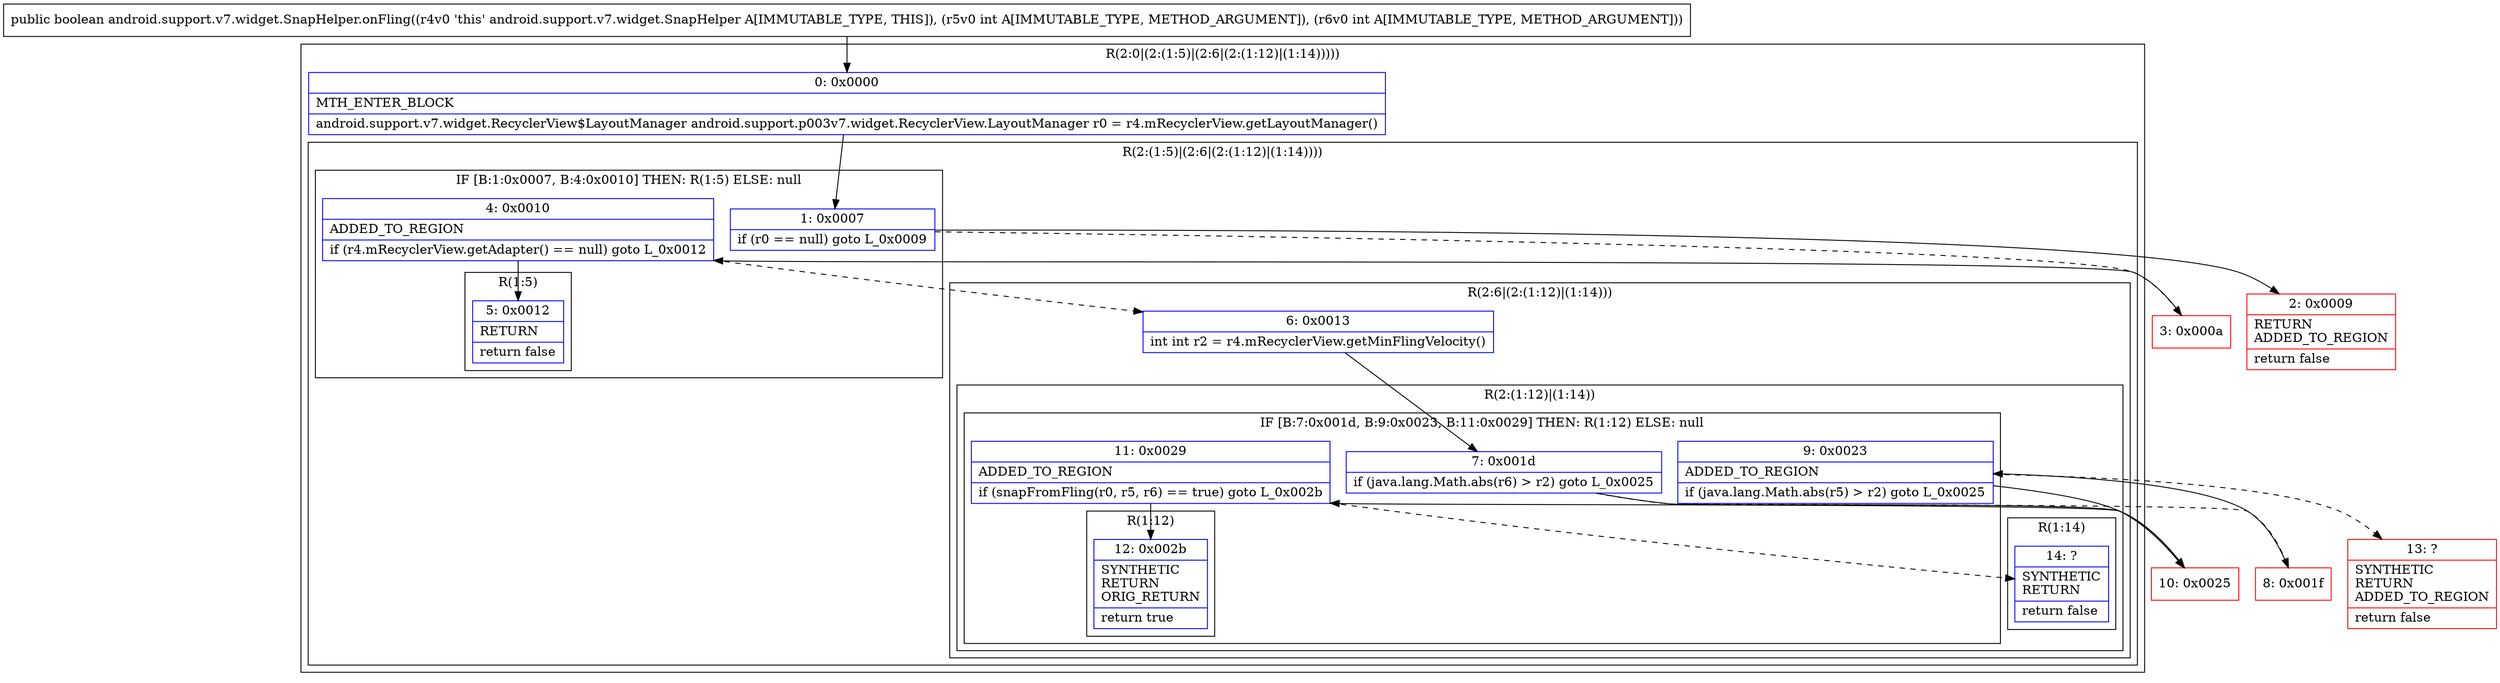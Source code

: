 digraph "CFG forandroid.support.v7.widget.SnapHelper.onFling(II)Z" {
subgraph cluster_Region_880479255 {
label = "R(2:0|(2:(1:5)|(2:6|(2:(1:12)|(1:14)))))";
node [shape=record,color=blue];
Node_0 [shape=record,label="{0\:\ 0x0000|MTH_ENTER_BLOCK\l|android.support.v7.widget.RecyclerView$LayoutManager android.support.p003v7.widget.RecyclerView.LayoutManager r0 = r4.mRecyclerView.getLayoutManager()\l}"];
subgraph cluster_Region_1535107821 {
label = "R(2:(1:5)|(2:6|(2:(1:12)|(1:14))))";
node [shape=record,color=blue];
subgraph cluster_IfRegion_1029945579 {
label = "IF [B:1:0x0007, B:4:0x0010] THEN: R(1:5) ELSE: null";
node [shape=record,color=blue];
Node_1 [shape=record,label="{1\:\ 0x0007|if (r0 == null) goto L_0x0009\l}"];
Node_4 [shape=record,label="{4\:\ 0x0010|ADDED_TO_REGION\l|if (r4.mRecyclerView.getAdapter() == null) goto L_0x0012\l}"];
subgraph cluster_Region_1830870199 {
label = "R(1:5)";
node [shape=record,color=blue];
Node_5 [shape=record,label="{5\:\ 0x0012|RETURN\l|return false\l}"];
}
}
subgraph cluster_Region_2083854176 {
label = "R(2:6|(2:(1:12)|(1:14)))";
node [shape=record,color=blue];
Node_6 [shape=record,label="{6\:\ 0x0013|int int r2 = r4.mRecyclerView.getMinFlingVelocity()\l}"];
subgraph cluster_Region_1321393343 {
label = "R(2:(1:12)|(1:14))";
node [shape=record,color=blue];
subgraph cluster_IfRegion_157739447 {
label = "IF [B:7:0x001d, B:9:0x0023, B:11:0x0029] THEN: R(1:12) ELSE: null";
node [shape=record,color=blue];
Node_7 [shape=record,label="{7\:\ 0x001d|if (java.lang.Math.abs(r6) \> r2) goto L_0x0025\l}"];
Node_9 [shape=record,label="{9\:\ 0x0023|ADDED_TO_REGION\l|if (java.lang.Math.abs(r5) \> r2) goto L_0x0025\l}"];
Node_11 [shape=record,label="{11\:\ 0x0029|ADDED_TO_REGION\l|if (snapFromFling(r0, r5, r6) == true) goto L_0x002b\l}"];
subgraph cluster_Region_1379494669 {
label = "R(1:12)";
node [shape=record,color=blue];
Node_12 [shape=record,label="{12\:\ 0x002b|SYNTHETIC\lRETURN\lORIG_RETURN\l|return true\l}"];
}
}
subgraph cluster_Region_1987412781 {
label = "R(1:14)";
node [shape=record,color=blue];
Node_14 [shape=record,label="{14\:\ ?|SYNTHETIC\lRETURN\l|return false\l}"];
}
}
}
}
}
Node_2 [shape=record,color=red,label="{2\:\ 0x0009|RETURN\lADDED_TO_REGION\l|return false\l}"];
Node_3 [shape=record,color=red,label="{3\:\ 0x000a}"];
Node_8 [shape=record,color=red,label="{8\:\ 0x001f}"];
Node_10 [shape=record,color=red,label="{10\:\ 0x0025}"];
Node_13 [shape=record,color=red,label="{13\:\ ?|SYNTHETIC\lRETURN\lADDED_TO_REGION\l|return false\l}"];
MethodNode[shape=record,label="{public boolean android.support.v7.widget.SnapHelper.onFling((r4v0 'this' android.support.v7.widget.SnapHelper A[IMMUTABLE_TYPE, THIS]), (r5v0 int A[IMMUTABLE_TYPE, METHOD_ARGUMENT]), (r6v0 int A[IMMUTABLE_TYPE, METHOD_ARGUMENT])) }"];
MethodNode -> Node_0;
Node_0 -> Node_1;
Node_1 -> Node_2;
Node_1 -> Node_3[style=dashed];
Node_4 -> Node_5;
Node_4 -> Node_6[style=dashed];
Node_6 -> Node_7;
Node_7 -> Node_8[style=dashed];
Node_7 -> Node_10;
Node_9 -> Node_10;
Node_9 -> Node_13[style=dashed];
Node_11 -> Node_12;
Node_11 -> Node_14[style=dashed];
Node_3 -> Node_4;
Node_8 -> Node_9;
Node_10 -> Node_11;
}

